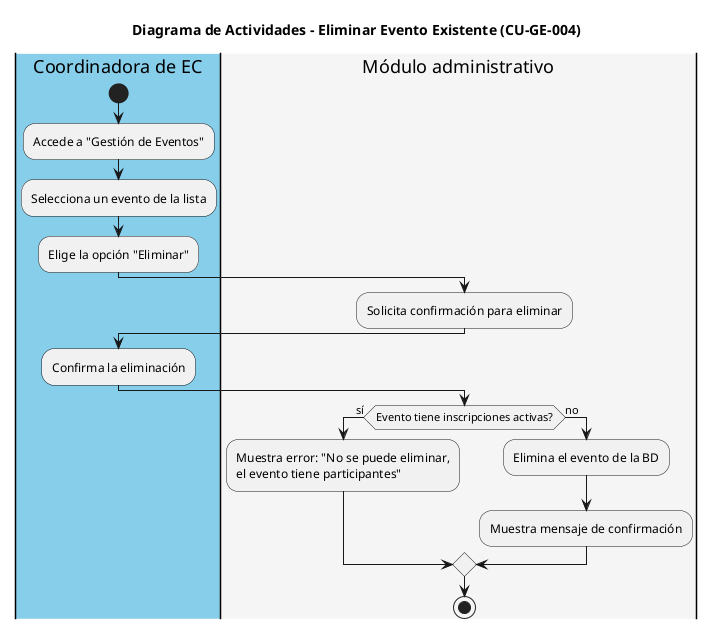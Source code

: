 @startuml
title Diagrama de Actividades - Eliminar Evento Existente (CU-GE-004)

|#skyblue|Coordinadora de EC|
start
:Accede a "Gestión de Eventos";
:Selecciona un evento de la lista;
:Elige la opción "Eliminar";

|#whitesmoke|Módulo administrativo|
:Solicita confirmación para eliminar;

|#skyblue|Coordinadora de EC|
:Confirma la eliminación;

|#whitesmoke|Módulo administrativo|
if (Evento tiene inscripciones activas?) then (sí)
   :Muestra error: "No se puede eliminar,
   el evento tiene participantes";
else (no)
  :Elimina el evento de la BD;
  :Muestra mensaje de confirmación;
endif
stop
@enduml